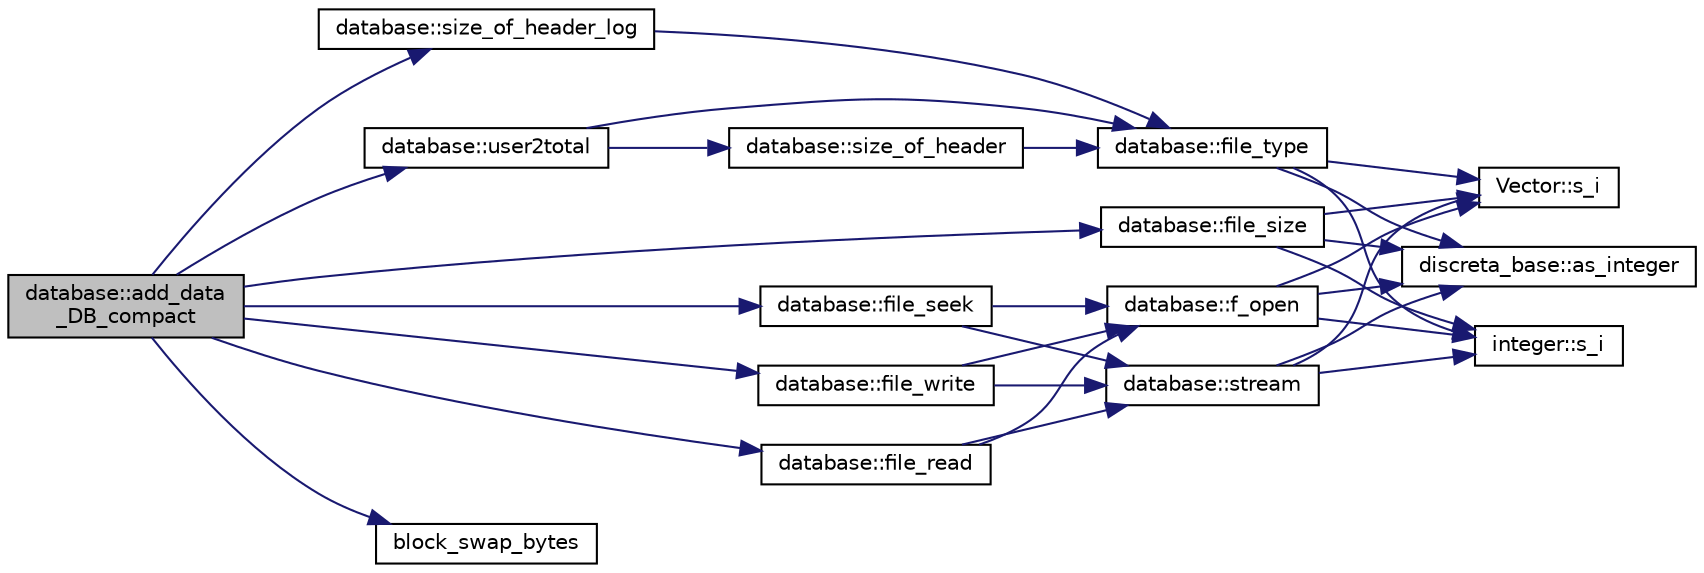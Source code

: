 digraph "database::add_data_DB_compact"
{
  edge [fontname="Helvetica",fontsize="10",labelfontname="Helvetica",labelfontsize="10"];
  node [fontname="Helvetica",fontsize="10",shape=record];
  rankdir="LR";
  Node99 [label="database::add_data\l_DB_compact",height=0.2,width=0.4,color="black", fillcolor="grey75", style="filled", fontcolor="black"];
  Node99 -> Node100 [color="midnightblue",fontsize="10",style="solid",fontname="Helvetica"];
  Node100 [label="database::user2total",height=0.2,width=0.4,color="black", fillcolor="white", style="filled",URL="$db/d72/classdatabase.html#ae87e9d8c044500276c16176b46fbf906"];
  Node100 -> Node101 [color="midnightblue",fontsize="10",style="solid",fontname="Helvetica"];
  Node101 [label="database::size_of_header",height=0.2,width=0.4,color="black", fillcolor="white", style="filled",URL="$db/d72/classdatabase.html#a06a4fb255387e8bac32d98d365a90019"];
  Node101 -> Node102 [color="midnightblue",fontsize="10",style="solid",fontname="Helvetica"];
  Node102 [label="database::file_type",height=0.2,width=0.4,color="black", fillcolor="white", style="filled",URL="$db/d72/classdatabase.html#a9dce80d625548b03b8317641b674cd9b"];
  Node102 -> Node103 [color="midnightblue",fontsize="10",style="solid",fontname="Helvetica"];
  Node103 [label="Vector::s_i",height=0.2,width=0.4,color="black", fillcolor="white", style="filled",URL="$d5/db2/class_vector.html#a1c4fe1752523df8119f70dd550244871"];
  Node102 -> Node104 [color="midnightblue",fontsize="10",style="solid",fontname="Helvetica"];
  Node104 [label="discreta_base::as_integer",height=0.2,width=0.4,color="black", fillcolor="white", style="filled",URL="$d7/d71/classdiscreta__base.html#a00d7691eaf874fd283d942692fe8dd26"];
  Node102 -> Node105 [color="midnightblue",fontsize="10",style="solid",fontname="Helvetica"];
  Node105 [label="integer::s_i",height=0.2,width=0.4,color="black", fillcolor="white", style="filled",URL="$d0/de5/classinteger.html#adf28e9f94d4c844adaa950deeb80b904"];
  Node100 -> Node102 [color="midnightblue",fontsize="10",style="solid",fontname="Helvetica"];
  Node99 -> Node106 [color="midnightblue",fontsize="10",style="solid",fontname="Helvetica"];
  Node106 [label="block_swap_bytes",height=0.2,width=0.4,color="black", fillcolor="white", style="filled",URL="$d5/db4/io__and__os_8h.html#a55c0738dadea7a508621f4af1e9ff8f3"];
  Node99 -> Node107 [color="midnightblue",fontsize="10",style="solid",fontname="Helvetica"];
  Node107 [label="database::file_size",height=0.2,width=0.4,color="black", fillcolor="white", style="filled",URL="$db/d72/classdatabase.html#a8547ac1fa93cdcd8ec464cac1ec24c5d"];
  Node107 -> Node103 [color="midnightblue",fontsize="10",style="solid",fontname="Helvetica"];
  Node107 -> Node104 [color="midnightblue",fontsize="10",style="solid",fontname="Helvetica"];
  Node107 -> Node105 [color="midnightblue",fontsize="10",style="solid",fontname="Helvetica"];
  Node99 -> Node108 [color="midnightblue",fontsize="10",style="solid",fontname="Helvetica"];
  Node108 [label="database::file_seek",height=0.2,width=0.4,color="black", fillcolor="white", style="filled",URL="$db/d72/classdatabase.html#a67ff377651f4ac089241ebff60e17ed6"];
  Node108 -> Node109 [color="midnightblue",fontsize="10",style="solid",fontname="Helvetica"];
  Node109 [label="database::f_open",height=0.2,width=0.4,color="black", fillcolor="white", style="filled",URL="$db/d72/classdatabase.html#a2cac52c70b09d1a6771bddab2220b3e7"];
  Node109 -> Node103 [color="midnightblue",fontsize="10",style="solid",fontname="Helvetica"];
  Node109 -> Node104 [color="midnightblue",fontsize="10",style="solid",fontname="Helvetica"];
  Node109 -> Node105 [color="midnightblue",fontsize="10",style="solid",fontname="Helvetica"];
  Node108 -> Node110 [color="midnightblue",fontsize="10",style="solid",fontname="Helvetica"];
  Node110 [label="database::stream",height=0.2,width=0.4,color="black", fillcolor="white", style="filled",URL="$db/d72/classdatabase.html#a8b91f87e7cd92b8207cbc48edde9d69e"];
  Node110 -> Node103 [color="midnightblue",fontsize="10",style="solid",fontname="Helvetica"];
  Node110 -> Node104 [color="midnightblue",fontsize="10",style="solid",fontname="Helvetica"];
  Node110 -> Node105 [color="midnightblue",fontsize="10",style="solid",fontname="Helvetica"];
  Node99 -> Node111 [color="midnightblue",fontsize="10",style="solid",fontname="Helvetica"];
  Node111 [label="database::file_write",height=0.2,width=0.4,color="black", fillcolor="white", style="filled",URL="$db/d72/classdatabase.html#a42d32ba51ad8ccd2a0adfd1a147f6230"];
  Node111 -> Node109 [color="midnightblue",fontsize="10",style="solid",fontname="Helvetica"];
  Node111 -> Node110 [color="midnightblue",fontsize="10",style="solid",fontname="Helvetica"];
  Node99 -> Node112 [color="midnightblue",fontsize="10",style="solid",fontname="Helvetica"];
  Node112 [label="database::size_of_header_log",height=0.2,width=0.4,color="black", fillcolor="white", style="filled",URL="$db/d72/classdatabase.html#a2ed2d1231bc36e5267f6a8bac422738d"];
  Node112 -> Node102 [color="midnightblue",fontsize="10",style="solid",fontname="Helvetica"];
  Node99 -> Node113 [color="midnightblue",fontsize="10",style="solid",fontname="Helvetica"];
  Node113 [label="database::file_read",height=0.2,width=0.4,color="black", fillcolor="white", style="filled",URL="$db/d72/classdatabase.html#ac743549af82d694be57c5a120987ed37"];
  Node113 -> Node109 [color="midnightblue",fontsize="10",style="solid",fontname="Helvetica"];
  Node113 -> Node110 [color="midnightblue",fontsize="10",style="solid",fontname="Helvetica"];
}
